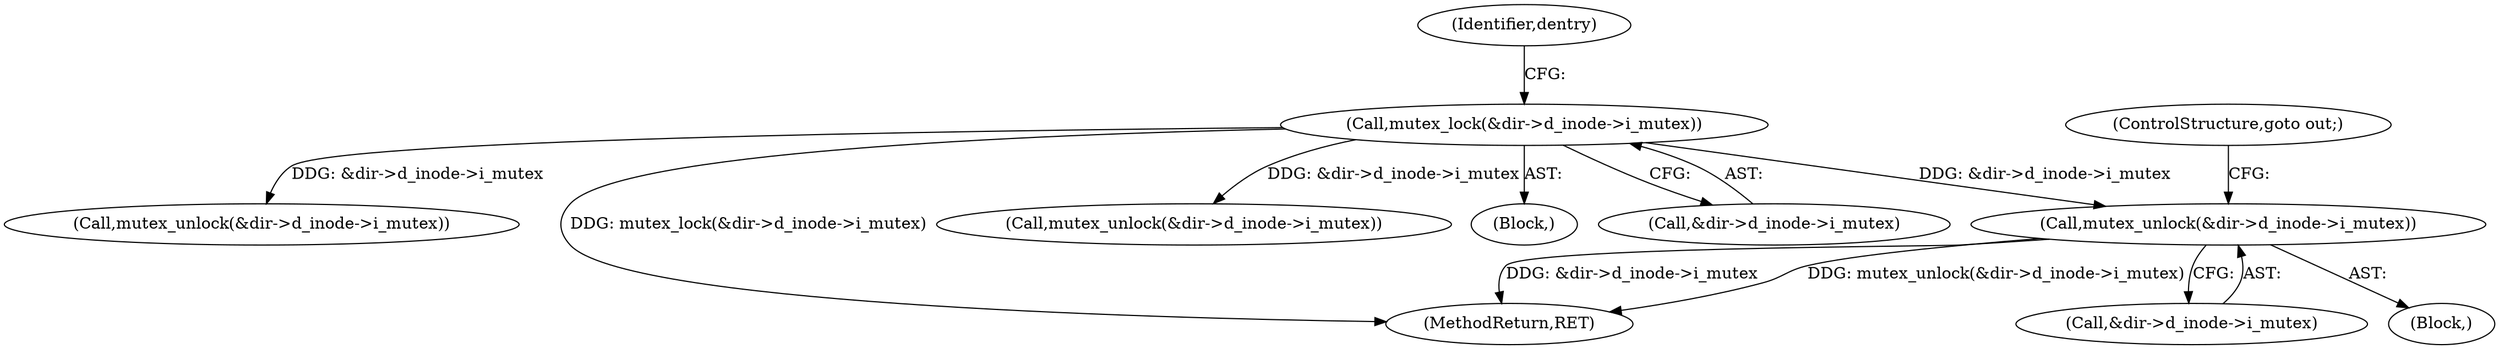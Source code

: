 digraph "0_linux_295dc39d941dc2ae53d5c170365af4c9d5c16212@API" {
"1000229" [label="(Call,mutex_unlock(&dir->d_inode->i_mutex))"];
"1000168" [label="(Call,mutex_lock(&dir->d_inode->i_mutex))"];
"1000203" [label="(Call,mutex_unlock(&dir->d_inode->i_mutex))"];
"1000296" [label="(MethodReturn,RET)"];
"1000236" [label="(ControlStructure,goto out;)"];
"1000230" [label="(Call,&dir->d_inode->i_mutex)"];
"1000237" [label="(Call,mutex_unlock(&dir->d_inode->i_mutex))"];
"1000228" [label="(Block,)"];
"1000229" [label="(Call,mutex_unlock(&dir->d_inode->i_mutex))"];
"1000168" [label="(Call,mutex_lock(&dir->d_inode->i_mutex))"];
"1000105" [label="(Block,)"];
"1000176" [label="(Identifier,dentry)"];
"1000169" [label="(Call,&dir->d_inode->i_mutex)"];
"1000229" -> "1000228"  [label="AST: "];
"1000229" -> "1000230"  [label="CFG: "];
"1000230" -> "1000229"  [label="AST: "];
"1000236" -> "1000229"  [label="CFG: "];
"1000229" -> "1000296"  [label="DDG: mutex_unlock(&dir->d_inode->i_mutex)"];
"1000229" -> "1000296"  [label="DDG: &dir->d_inode->i_mutex"];
"1000168" -> "1000229"  [label="DDG: &dir->d_inode->i_mutex"];
"1000168" -> "1000105"  [label="AST: "];
"1000168" -> "1000169"  [label="CFG: "];
"1000169" -> "1000168"  [label="AST: "];
"1000176" -> "1000168"  [label="CFG: "];
"1000168" -> "1000296"  [label="DDG: mutex_lock(&dir->d_inode->i_mutex)"];
"1000168" -> "1000203"  [label="DDG: &dir->d_inode->i_mutex"];
"1000168" -> "1000237"  [label="DDG: &dir->d_inode->i_mutex"];
}
